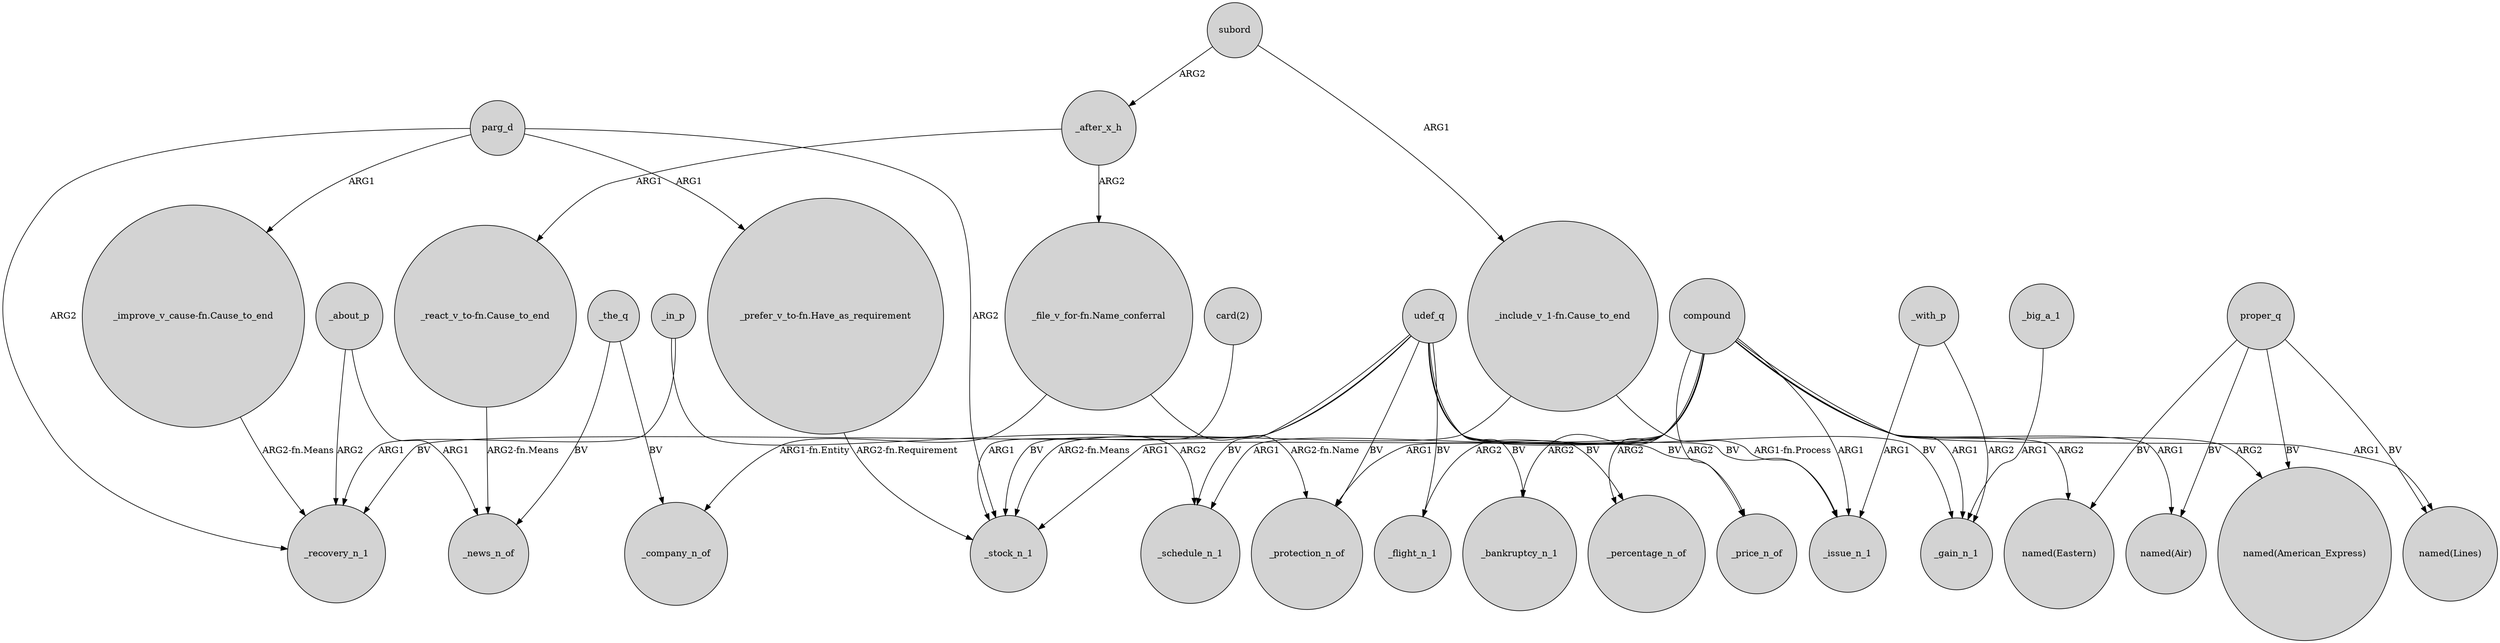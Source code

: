 digraph {
	node [shape=circle style=filled]
	proper_q -> "named(Eastern)" [label=BV]
	udef_q -> _flight_n_1 [label=BV]
	"card(2)" -> _stock_n_1 [label=ARG1]
	_big_a_1 -> _gain_n_1 [label=ARG1]
	parg_d -> _recovery_n_1 [label=ARG2]
	compound -> "named(Air)" [label=ARG1]
	compound -> "named(American_Express)" [label=ARG2]
	_in_p -> _schedule_n_1 [label=ARG2]
	udef_q -> _price_n_of [label=BV]
	"_file_v_for-fn.Name_conferral" -> _protection_n_of [label="ARG2-fn.Name"]
	proper_q -> "named(Air)" [label=BV]
	"_react_v_to-fn.Cause_to_end" -> _news_n_of [label="ARG2-fn.Means"]
	compound -> "named(Eastern)" [label=ARG2]
	parg_d -> "_prefer_v_to-fn.Have_as_requirement" [label=ARG1]
	compound -> _bankruptcy_n_1 [label=ARG2]
	_in_p -> _recovery_n_1 [label=ARG1]
	compound -> _stock_n_1 [label=ARG1]
	_about_p -> _recovery_n_1 [label=ARG2]
	_with_p -> _issue_n_1 [label=ARG1]
	compound -> _flight_n_1 [label=ARG2]
	proper_q -> "named(Lines)" [label=BV]
	parg_d -> "_improve_v_cause-fn.Cause_to_end" [label=ARG1]
	"_prefer_v_to-fn.Have_as_requirement" -> _stock_n_1 [label="ARG2-fn.Requirement"]
	_about_p -> _news_n_of [label=ARG1]
	udef_q -> _stock_n_1 [label=BV]
	udef_q -> _protection_n_of [label=BV]
	udef_q -> _percentage_n_of [label=BV]
	_after_x_h -> "_react_v_to-fn.Cause_to_end" [label=ARG1]
	compound -> _price_n_of [label=ARG2]
	_after_x_h -> "_file_v_for-fn.Name_conferral" [label=ARG2]
	"_file_v_for-fn.Name_conferral" -> _company_n_of [label="ARG1-fn.Entity"]
	compound -> _protection_n_of [label=ARG1]
	udef_q -> _recovery_n_1 [label=BV]
	_with_p -> _gain_n_1 [label=ARG2]
	_the_q -> _news_n_of [label=BV]
	proper_q -> "named(American_Express)" [label=BV]
	udef_q -> _issue_n_1 [label=BV]
	compound -> _gain_n_1 [label=ARG1]
	udef_q -> _bankruptcy_n_1 [label=BV]
	"_include_v_1-fn.Cause_to_end" -> _stock_n_1 [label="ARG2-fn.Means"]
	compound -> _percentage_n_of [label=ARG2]
	"_improve_v_cause-fn.Cause_to_end" -> _recovery_n_1 [label="ARG2-fn.Means"]
	compound -> _schedule_n_1 [label=ARG1]
	subord -> _after_x_h [label=ARG2]
	_the_q -> _company_n_of [label=BV]
	subord -> "_include_v_1-fn.Cause_to_end" [label=ARG1]
	compound -> _issue_n_1 [label=ARG1]
	compound -> "named(Lines)" [label=ARG1]
	parg_d -> _stock_n_1 [label=ARG2]
	"_include_v_1-fn.Cause_to_end" -> _issue_n_1 [label="ARG1-fn.Process"]
	udef_q -> _gain_n_1 [label=BV]
	udef_q -> _schedule_n_1 [label=BV]
}
